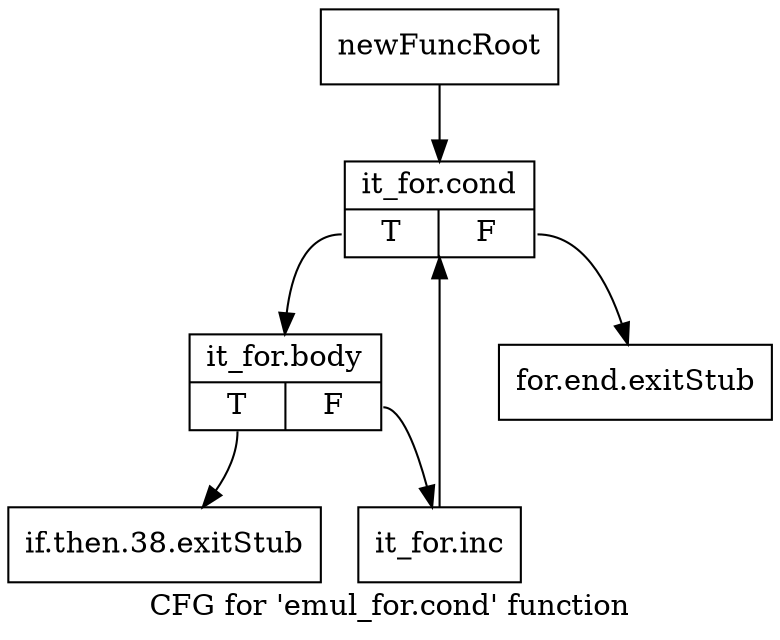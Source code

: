 digraph "CFG for 'emul_for.cond' function" {
	label="CFG for 'emul_for.cond' function";

	Node0xb7d9090 [shape=record,label="{newFuncRoot}"];
	Node0xb7d9090 -> Node0xb7d9560;
	Node0xb7d90e0 [shape=record,label="{for.end.exitStub}"];
	Node0xb7d9510 [shape=record,label="{if.then.38.exitStub}"];
	Node0xb7d9560 [shape=record,label="{it_for.cond|{<s0>T|<s1>F}}"];
	Node0xb7d9560:s0 -> Node0xb7d95b0;
	Node0xb7d9560:s1 -> Node0xb7d90e0;
	Node0xb7d95b0 [shape=record,label="{it_for.body|{<s0>T|<s1>F}}"];
	Node0xb7d95b0:s0 -> Node0xb7d9510;
	Node0xb7d95b0:s1 -> Node0xb7d9600;
	Node0xb7d9600 [shape=record,label="{it_for.inc}"];
	Node0xb7d9600 -> Node0xb7d9560;
}
